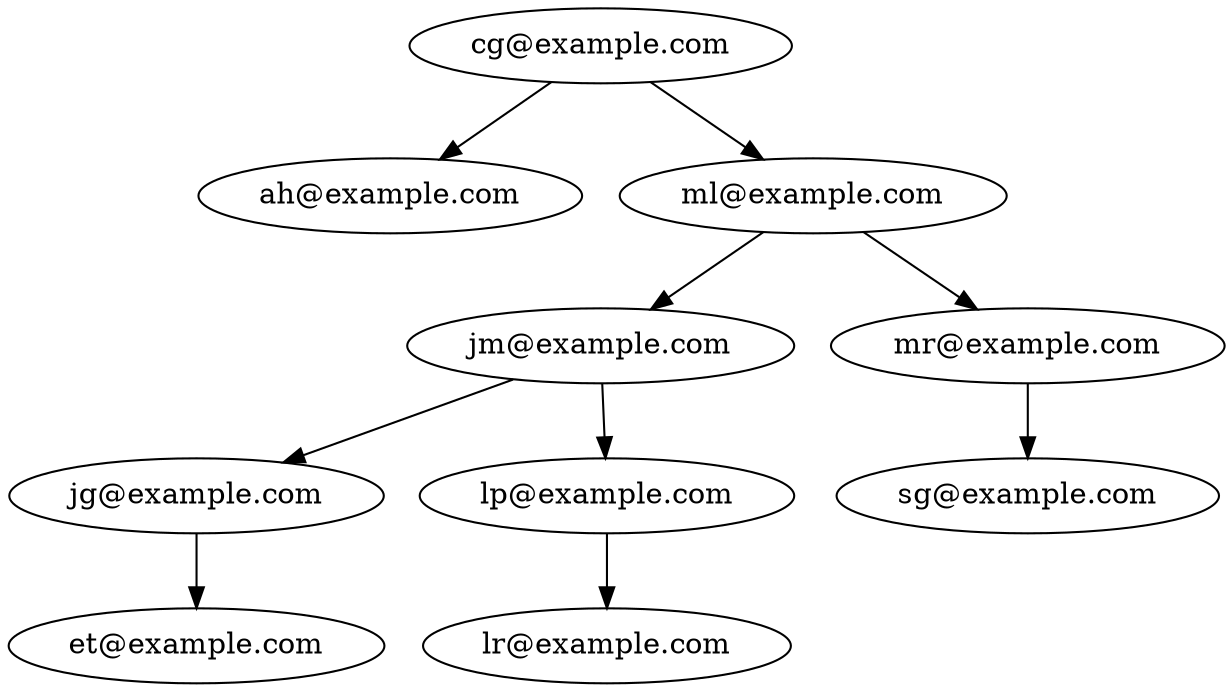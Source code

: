 digraph G {
Nodo0x1f7048f2960[label = "cg@example.com"]
Nodo0x1f7048f2960->Nodo0x1f7048f2690
Nodo0x1f7048f2960->Nodo0x1f7048f25a0
Nodo0x1f7048f2690[label = "ah@example.com"]
Nodo0x1f7048f25a0[label = "ml@example.com"]
Nodo0x1f7048f25a0->Nodo0x1f7048f2780
Nodo0x1f7048f25a0->Nodo0x1f7048f24b0
Nodo0x1f7048f2780[label = "jm@example.com"]
Nodo0x1f7048f2780->Nodo0x1f7048f1f10
Nodo0x1f7048f2780->Nodo0x1f7048f1d30
Nodo0x1f7048f1f10[label = "jg@example.com"]
Nodo0x1f7048f1f10->Nodo0x1f7048f23c0
Nodo0x1f7048f23c0[label = "et@example.com"]
Nodo0x1f7048f1d30[label = "lp@example.com"]
Nodo0x1f7048f1d30->Nodo0x1f7048f1e20
Nodo0x1f7048f1e20[label = "lr@example.com"]
Nodo0x1f7048f24b0[label = "mr@example.com"]
Nodo0x1f7048f24b0->Nodo0x1f7048f20f0
Nodo0x1f7048f20f0[label = "sg@example.com"]
}
